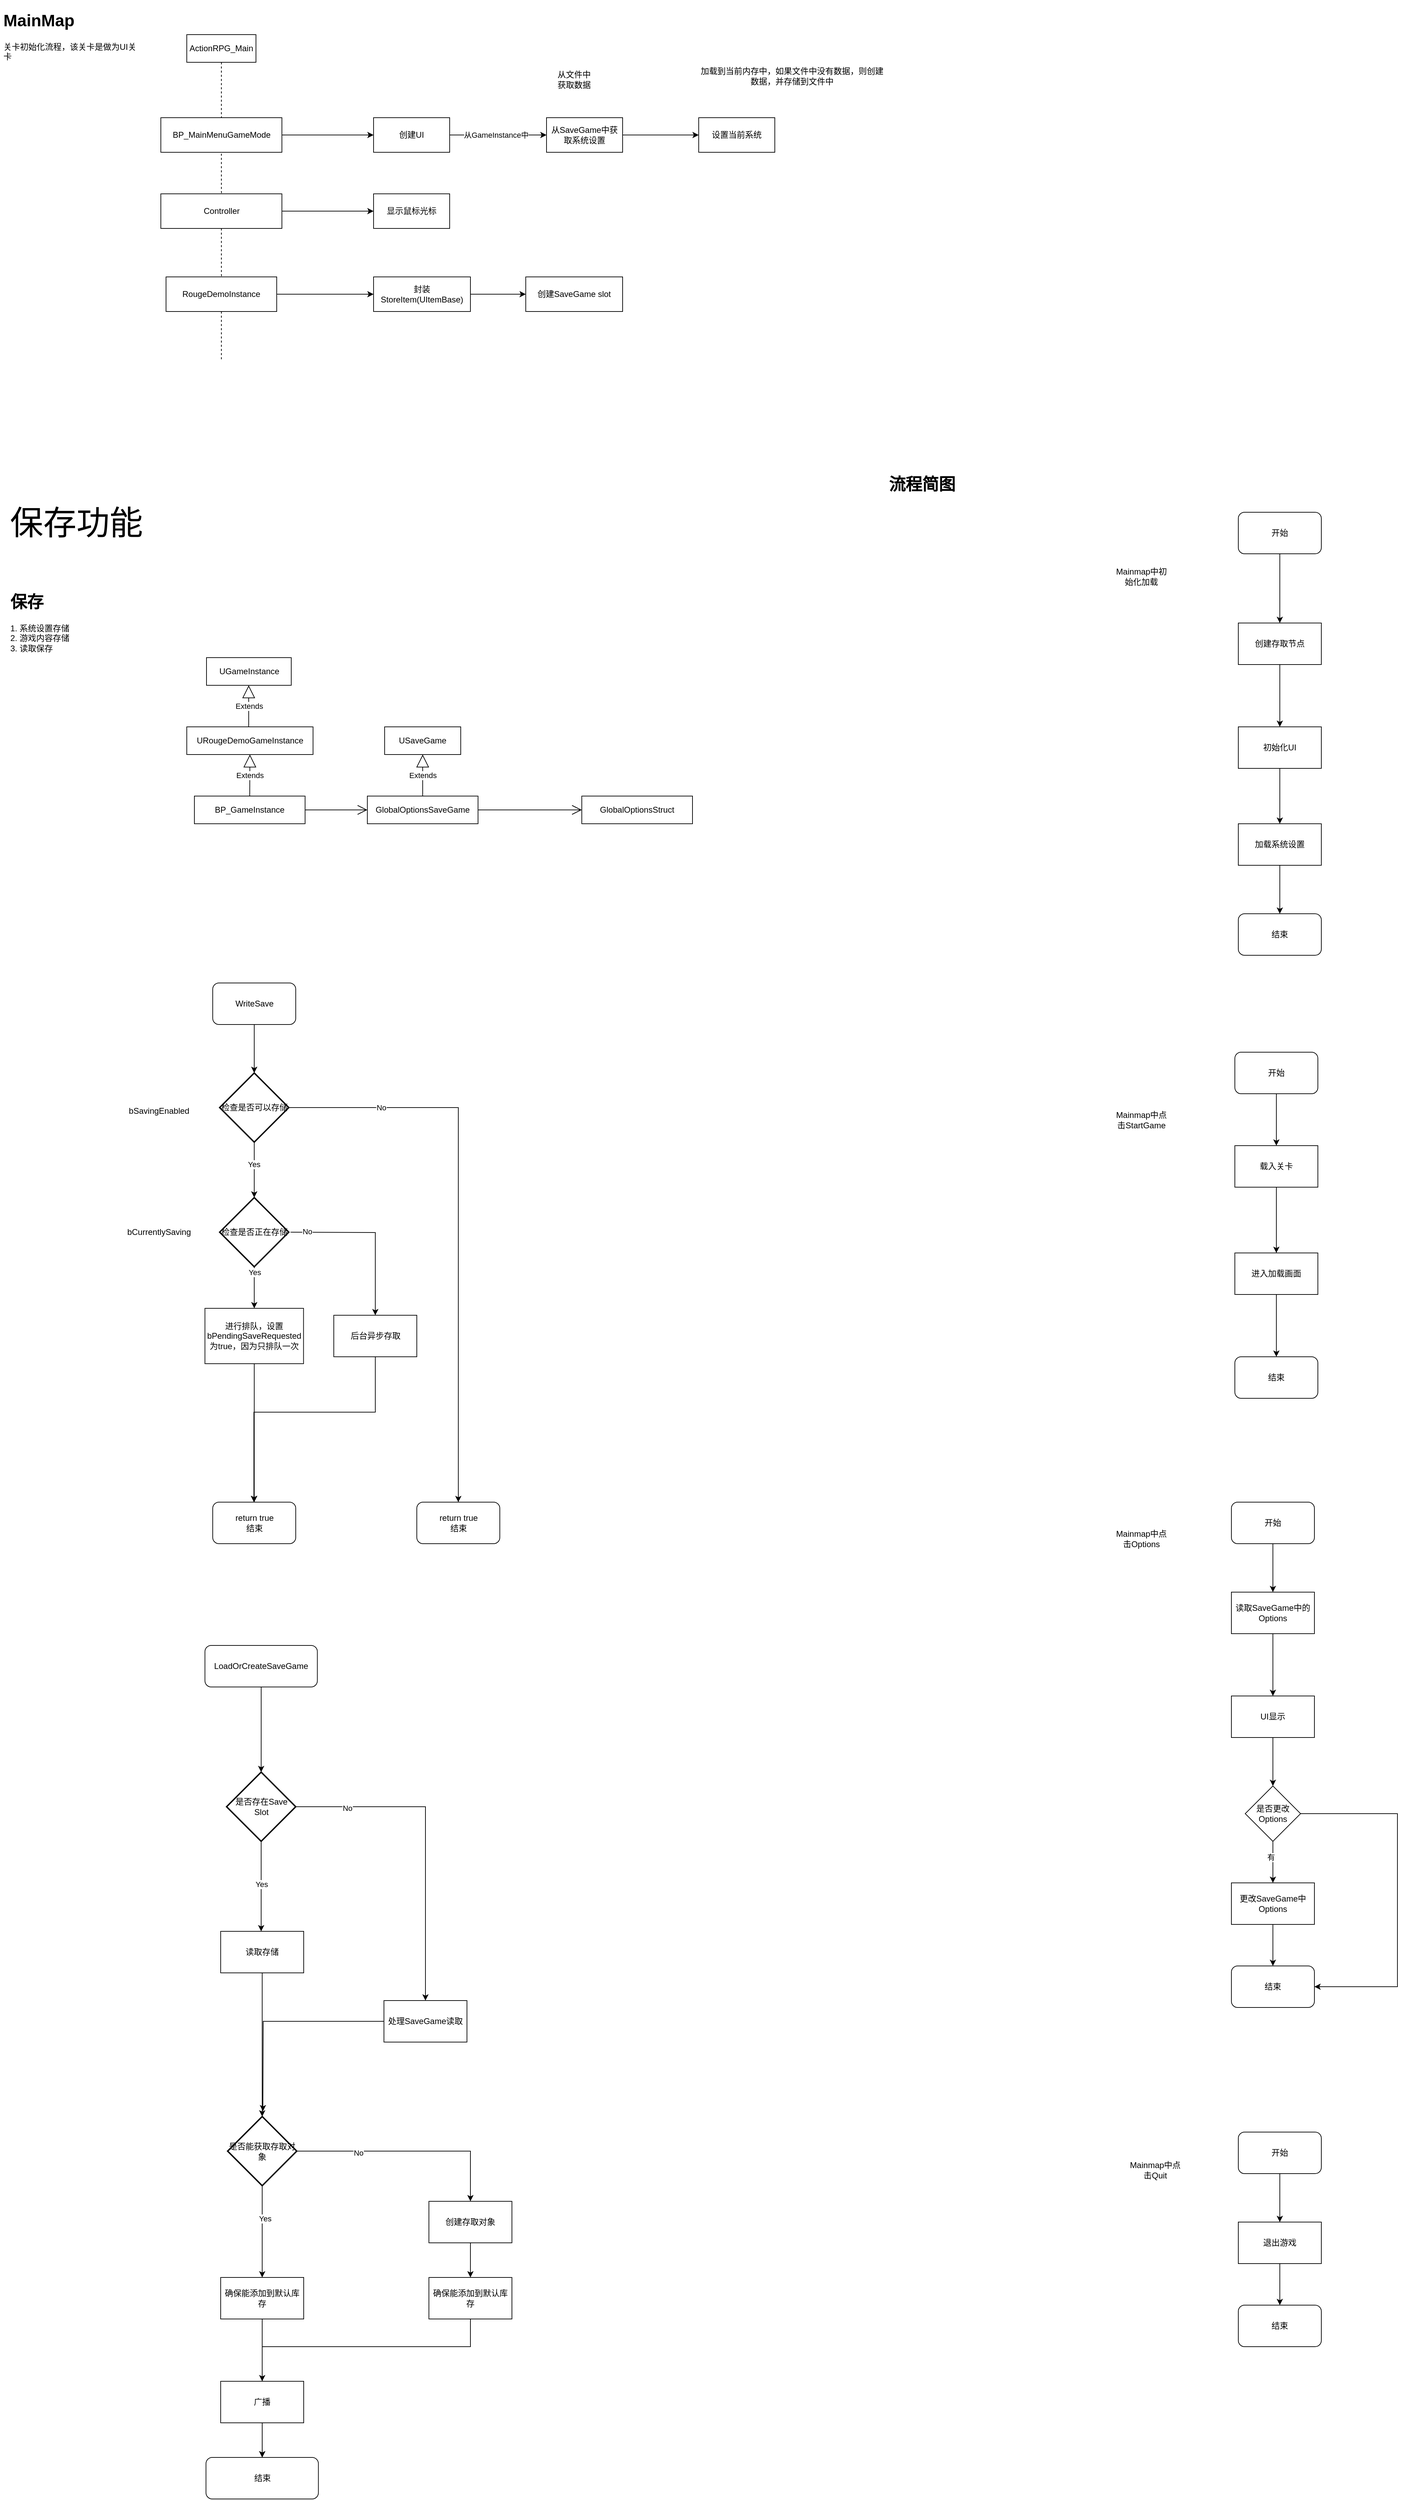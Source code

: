 <mxfile version="22.0.3" type="device">
  <diagram id="C5RBs43oDa-KdzZeNtuy" name="Page-1">
    <mxGraphModel dx="2084" dy="3311" grid="1" gridSize="10" guides="1" tooltips="1" connect="1" arrows="1" fold="1" page="1" pageScale="1" pageWidth="827" pageHeight="1169" math="0" shadow="0">
      <root>
        <mxCell id="WIyWlLk6GJQsqaUBKTNV-0" />
        <mxCell id="WIyWlLk6GJQsqaUBKTNV-1" parent="WIyWlLk6GJQsqaUBKTNV-0" />
        <mxCell id="2ZdoI27JGG5YFqBPgP_S-0" value="ActionRPG_Main" style="shape=umlLifeline;perimeter=lifelinePerimeter;whiteSpace=wrap;html=1;container=1;dropTarget=0;collapsible=0;recursiveResize=0;outlineConnect=0;portConstraint=eastwest;newEdgeStyle={&quot;curved&quot;:0,&quot;rounded&quot;:0};" parent="WIyWlLk6GJQsqaUBKTNV-1" vertex="1">
          <mxGeometry x="2290" y="-1030" width="100" height="470" as="geometry" />
        </mxCell>
        <mxCell id="2ZdoI27JGG5YFqBPgP_S-1" value="&lt;h1&gt;MainMap&lt;br&gt;&lt;/h1&gt;&lt;div&gt;关卡初始化流程，该关卡是做为UI关卡&lt;/div&gt;" style="text;html=1;strokeColor=none;fillColor=none;spacing=5;spacingTop=-20;whiteSpace=wrap;overflow=hidden;rounded=0;" parent="WIyWlLk6GJQsqaUBKTNV-1" vertex="1">
          <mxGeometry x="2020" y="-1070" width="210" height="120" as="geometry" />
        </mxCell>
        <mxCell id="2ZdoI27JGG5YFqBPgP_S-2" style="edgeStyle=orthogonalEdgeStyle;rounded=0;orthogonalLoop=1;jettySize=auto;html=1;" parent="WIyWlLk6GJQsqaUBKTNV-1" source="2ZdoI27JGG5YFqBPgP_S-3" target="2ZdoI27JGG5YFqBPgP_S-5" edge="1">
          <mxGeometry relative="1" as="geometry" />
        </mxCell>
        <mxCell id="2ZdoI27JGG5YFqBPgP_S-3" value="BP_MainMenuGameMode" style="html=1;whiteSpace=wrap;" parent="WIyWlLk6GJQsqaUBKTNV-1" vertex="1">
          <mxGeometry x="2252.5" y="-910" width="175" height="50" as="geometry" />
        </mxCell>
        <mxCell id="2ZdoI27JGG5YFqBPgP_S-4" style="edgeStyle=orthogonalEdgeStyle;rounded=0;orthogonalLoop=1;jettySize=auto;html=1;" parent="WIyWlLk6GJQsqaUBKTNV-1" source="2ZdoI27JGG5YFqBPgP_S-5" target="2ZdoI27JGG5YFqBPgP_S-7" edge="1">
          <mxGeometry relative="1" as="geometry" />
        </mxCell>
        <mxCell id="2ZdoI27JGG5YFqBPgP_S-20" value="从GameInstance中" style="edgeLabel;html=1;align=center;verticalAlign=middle;resizable=0;points=[];" parent="2ZdoI27JGG5YFqBPgP_S-4" vertex="1" connectable="0">
          <mxGeometry x="-0.051" relative="1" as="geometry">
            <mxPoint as="offset" />
          </mxGeometry>
        </mxCell>
        <mxCell id="2ZdoI27JGG5YFqBPgP_S-5" value="创建UI" style="html=1;whiteSpace=wrap;" parent="WIyWlLk6GJQsqaUBKTNV-1" vertex="1">
          <mxGeometry x="2560" y="-910" width="110" height="50" as="geometry" />
        </mxCell>
        <mxCell id="2ZdoI27JGG5YFqBPgP_S-6" value="" style="edgeStyle=orthogonalEdgeStyle;rounded=0;orthogonalLoop=1;jettySize=auto;html=1;" parent="WIyWlLk6GJQsqaUBKTNV-1" source="2ZdoI27JGG5YFqBPgP_S-7" target="2ZdoI27JGG5YFqBPgP_S-8" edge="1">
          <mxGeometry relative="1" as="geometry" />
        </mxCell>
        <mxCell id="2ZdoI27JGG5YFqBPgP_S-7" value="从SaveGame中获取系统设置" style="html=1;whiteSpace=wrap;" parent="WIyWlLk6GJQsqaUBKTNV-1" vertex="1">
          <mxGeometry x="2810" y="-910" width="110" height="50" as="geometry" />
        </mxCell>
        <mxCell id="2ZdoI27JGG5YFqBPgP_S-8" value="设置当前系统" style="html=1;whiteSpace=wrap;" parent="WIyWlLk6GJQsqaUBKTNV-1" vertex="1">
          <mxGeometry x="3030" y="-910" width="110" height="50" as="geometry" />
        </mxCell>
        <mxCell id="2ZdoI27JGG5YFqBPgP_S-9" value="" style="edgeStyle=orthogonalEdgeStyle;rounded=0;orthogonalLoop=1;jettySize=auto;html=1;entryX=0;entryY=0.5;entryDx=0;entryDy=0;" parent="WIyWlLk6GJQsqaUBKTNV-1" source="2ZdoI27JGG5YFqBPgP_S-10" target="2ZdoI27JGG5YFqBPgP_S-13" edge="1">
          <mxGeometry relative="1" as="geometry">
            <mxPoint x="2560" y="-775" as="targetPoint" />
          </mxGeometry>
        </mxCell>
        <mxCell id="2ZdoI27JGG5YFqBPgP_S-10" value="Controller" style="html=1;whiteSpace=wrap;" parent="WIyWlLk6GJQsqaUBKTNV-1" vertex="1">
          <mxGeometry x="2252.5" y="-800" width="175" height="50" as="geometry" />
        </mxCell>
        <mxCell id="2ZdoI27JGG5YFqBPgP_S-13" value="显示鼠标光标" style="html=1;whiteSpace=wrap;" parent="WIyWlLk6GJQsqaUBKTNV-1" vertex="1">
          <mxGeometry x="2560" y="-800" width="110" height="50" as="geometry" />
        </mxCell>
        <mxCell id="2ZdoI27JGG5YFqBPgP_S-17" value="" style="edgeStyle=orthogonalEdgeStyle;rounded=0;orthogonalLoop=1;jettySize=auto;html=1;entryX=0;entryY=0.5;entryDx=0;entryDy=0;" parent="WIyWlLk6GJQsqaUBKTNV-1" source="2ZdoI27JGG5YFqBPgP_S-14" target="2ZdoI27JGG5YFqBPgP_S-15" edge="1">
          <mxGeometry relative="1" as="geometry">
            <mxPoint x="2580" y="-600" as="targetPoint" />
          </mxGeometry>
        </mxCell>
        <mxCell id="2ZdoI27JGG5YFqBPgP_S-14" value="RougeDemoInstance" style="html=1;whiteSpace=wrap;" parent="WIyWlLk6GJQsqaUBKTNV-1" vertex="1">
          <mxGeometry x="2260" y="-680" width="160" height="50" as="geometry" />
        </mxCell>
        <mxCell id="2ZdoI27JGG5YFqBPgP_S-19" value="" style="edgeStyle=orthogonalEdgeStyle;rounded=0;orthogonalLoop=1;jettySize=auto;html=1;" parent="WIyWlLk6GJQsqaUBKTNV-1" source="2ZdoI27JGG5YFqBPgP_S-15" target="2ZdoI27JGG5YFqBPgP_S-18" edge="1">
          <mxGeometry relative="1" as="geometry" />
        </mxCell>
        <mxCell id="2ZdoI27JGG5YFqBPgP_S-15" value="封装StoreItem(UItemBase)" style="html=1;whiteSpace=wrap;" parent="WIyWlLk6GJQsqaUBKTNV-1" vertex="1">
          <mxGeometry x="2560" y="-680" width="140" height="50" as="geometry" />
        </mxCell>
        <mxCell id="2ZdoI27JGG5YFqBPgP_S-18" value="创建SaveGame slot" style="html=1;whiteSpace=wrap;" parent="WIyWlLk6GJQsqaUBKTNV-1" vertex="1">
          <mxGeometry x="2780" y="-680" width="140" height="50" as="geometry" />
        </mxCell>
        <mxCell id="2ZdoI27JGG5YFqBPgP_S-21" value="保存功能" style="text;html=1;align=center;verticalAlign=middle;resizable=0;points=[];autosize=1;strokeColor=none;fillColor=none;fontSize=48;" parent="WIyWlLk6GJQsqaUBKTNV-1" vertex="1">
          <mxGeometry x="2020" y="-360" width="220" height="70" as="geometry" />
        </mxCell>
        <mxCell id="2ZdoI27JGG5YFqBPgP_S-22" value="&lt;h1&gt;保存&lt;/h1&gt;&lt;div&gt;1. 系统设置存储&lt;/div&gt;&lt;div&gt;2. 游戏内容存储&lt;/div&gt;&lt;div&gt;3. 读取保存&lt;/div&gt;" style="text;html=1;strokeColor=none;fillColor=none;spacing=5;spacingTop=-20;whiteSpace=wrap;overflow=hidden;rounded=0;" parent="WIyWlLk6GJQsqaUBKTNV-1" vertex="1">
          <mxGeometry x="2030" y="-230" width="380" height="120" as="geometry" />
        </mxCell>
        <mxCell id="2ZdoI27JGG5YFqBPgP_S-23" value="USaveGame" style="html=1;whiteSpace=wrap;" parent="WIyWlLk6GJQsqaUBKTNV-1" vertex="1">
          <mxGeometry x="2576" y="-30" width="110" height="40" as="geometry" />
        </mxCell>
        <mxCell id="2ZdoI27JGG5YFqBPgP_S-24" value="GlobalOptionsSaveGame" style="html=1;whiteSpace=wrap;" parent="WIyWlLk6GJQsqaUBKTNV-1" vertex="1">
          <mxGeometry x="2551" y="70" width="160" height="40" as="geometry" />
        </mxCell>
        <mxCell id="2ZdoI27JGG5YFqBPgP_S-25" value="Extends" style="endArrow=block;endSize=16;endFill=0;html=1;rounded=0;exitX=0.5;exitY=0;exitDx=0;exitDy=0;entryX=0.5;entryY=1;entryDx=0;entryDy=0;" parent="WIyWlLk6GJQsqaUBKTNV-1" source="2ZdoI27JGG5YFqBPgP_S-24" target="2ZdoI27JGG5YFqBPgP_S-23" edge="1">
          <mxGeometry width="160" relative="1" as="geometry">
            <mxPoint x="2676" y="120" as="sourcePoint" />
            <mxPoint x="2836" y="120" as="targetPoint" />
          </mxGeometry>
        </mxCell>
        <mxCell id="2ZdoI27JGG5YFqBPgP_S-26" value="" style="endArrow=open;endFill=1;endSize=12;html=1;rounded=0;exitX=1;exitY=0.5;exitDx=0;exitDy=0;" parent="WIyWlLk6GJQsqaUBKTNV-1" source="2ZdoI27JGG5YFqBPgP_S-24" edge="1">
          <mxGeometry width="160" relative="1" as="geometry">
            <mxPoint x="2751" y="90" as="sourcePoint" />
            <mxPoint x="2861" y="90" as="targetPoint" />
          </mxGeometry>
        </mxCell>
        <mxCell id="2ZdoI27JGG5YFqBPgP_S-27" value="GlobalOptionsStruct" style="html=1;whiteSpace=wrap;" parent="WIyWlLk6GJQsqaUBKTNV-1" vertex="1">
          <mxGeometry x="2861" y="70" width="160" height="40" as="geometry" />
        </mxCell>
        <mxCell id="2ZdoI27JGG5YFqBPgP_S-28" value="BP_GameInstance" style="html=1;whiteSpace=wrap;" parent="WIyWlLk6GJQsqaUBKTNV-1" vertex="1">
          <mxGeometry x="2301" y="70" width="160" height="40" as="geometry" />
        </mxCell>
        <mxCell id="2ZdoI27JGG5YFqBPgP_S-29" value="URougeDemoGameInstance" style="html=1;whiteSpace=wrap;" parent="WIyWlLk6GJQsqaUBKTNV-1" vertex="1">
          <mxGeometry x="2290" y="-30" width="182.5" height="40" as="geometry" />
        </mxCell>
        <mxCell id="2ZdoI27JGG5YFqBPgP_S-30" value="Extends" style="endArrow=block;endSize=16;endFill=0;html=1;rounded=0;exitX=0.5;exitY=0;exitDx=0;exitDy=0;entryX=0.5;entryY=1;entryDx=0;entryDy=0;" parent="WIyWlLk6GJQsqaUBKTNV-1" source="2ZdoI27JGG5YFqBPgP_S-28" target="2ZdoI27JGG5YFqBPgP_S-29" edge="1">
          <mxGeometry width="160" relative="1" as="geometry">
            <mxPoint x="2380.71" y="60" as="sourcePoint" />
            <mxPoint x="2380.71" as="targetPoint" />
          </mxGeometry>
        </mxCell>
        <mxCell id="2ZdoI27JGG5YFqBPgP_S-31" value="" style="endArrow=open;endFill=1;endSize=12;html=1;rounded=0;exitX=1;exitY=0.5;exitDx=0;exitDy=0;entryX=0;entryY=0.5;entryDx=0;entryDy=0;" parent="WIyWlLk6GJQsqaUBKTNV-1" source="2ZdoI27JGG5YFqBPgP_S-28" target="2ZdoI27JGG5YFqBPgP_S-24" edge="1">
          <mxGeometry width="160" relative="1" as="geometry">
            <mxPoint x="2441" y="160" as="sourcePoint" />
            <mxPoint x="2601" y="160" as="targetPoint" />
          </mxGeometry>
        </mxCell>
        <mxCell id="2ZdoI27JGG5YFqBPgP_S-32" value="UGameInstance" style="html=1;whiteSpace=wrap;" parent="WIyWlLk6GJQsqaUBKTNV-1" vertex="1">
          <mxGeometry x="2318.5" y="-130" width="122.5" height="40" as="geometry" />
        </mxCell>
        <mxCell id="2ZdoI27JGG5YFqBPgP_S-33" value="Extends" style="endArrow=block;endSize=16;endFill=0;html=1;rounded=0;exitX=0.5;exitY=0;exitDx=0;exitDy=0;entryX=0.5;entryY=1;entryDx=0;entryDy=0;" parent="WIyWlLk6GJQsqaUBKTNV-1" edge="1">
          <mxGeometry width="160" relative="1" as="geometry">
            <mxPoint x="2379.51" y="-30" as="sourcePoint" />
            <mxPoint x="2379.51" y="-90" as="targetPoint" />
          </mxGeometry>
        </mxCell>
        <mxCell id="2ZdoI27JGG5YFqBPgP_S-34" value="WriteSave" style="rounded=1;whiteSpace=wrap;html=1;" parent="WIyWlLk6GJQsqaUBKTNV-1" vertex="1">
          <mxGeometry x="2327.5" y="340" width="120" height="60" as="geometry" />
        </mxCell>
        <mxCell id="2ZdoI27JGG5YFqBPgP_S-35" style="edgeStyle=orthogonalEdgeStyle;rounded=0;orthogonalLoop=1;jettySize=auto;html=1;" parent="WIyWlLk6GJQsqaUBKTNV-1" source="2ZdoI27JGG5YFqBPgP_S-39" edge="1">
          <mxGeometry relative="1" as="geometry">
            <mxPoint x="2387.5" y="650" as="targetPoint" />
          </mxGeometry>
        </mxCell>
        <mxCell id="2ZdoI27JGG5YFqBPgP_S-36" value="Yes" style="edgeLabel;html=1;align=center;verticalAlign=middle;resizable=0;points=[];" parent="2ZdoI27JGG5YFqBPgP_S-35" vertex="1" connectable="0">
          <mxGeometry x="-0.222" y="-1" relative="1" as="geometry">
            <mxPoint as="offset" />
          </mxGeometry>
        </mxCell>
        <mxCell id="2ZdoI27JGG5YFqBPgP_S-37" style="edgeStyle=orthogonalEdgeStyle;rounded=0;orthogonalLoop=1;jettySize=auto;html=1;entryX=0.5;entryY=0;entryDx=0;entryDy=0;" parent="WIyWlLk6GJQsqaUBKTNV-1" source="2ZdoI27JGG5YFqBPgP_S-39" target="2ZdoI27JGG5YFqBPgP_S-46" edge="1">
          <mxGeometry relative="1" as="geometry">
            <mxPoint x="2690" y="956.512" as="targetPoint" />
          </mxGeometry>
        </mxCell>
        <mxCell id="2ZdoI27JGG5YFqBPgP_S-38" value="No" style="edgeLabel;html=1;align=center;verticalAlign=middle;resizable=0;points=[];" parent="2ZdoI27JGG5YFqBPgP_S-37" vertex="1" connectable="0">
          <mxGeometry x="-0.673" relative="1" as="geometry">
            <mxPoint as="offset" />
          </mxGeometry>
        </mxCell>
        <mxCell id="2ZdoI27JGG5YFqBPgP_S-39" value="检查是否可以存储" style="strokeWidth=2;html=1;shape=mxgraph.flowchart.decision;whiteSpace=wrap;" parent="WIyWlLk6GJQsqaUBKTNV-1" vertex="1">
          <mxGeometry x="2337.5" y="470" width="100" height="100" as="geometry" />
        </mxCell>
        <mxCell id="2ZdoI27JGG5YFqBPgP_S-40" value="bSavingEnabled" style="text;html=1;strokeColor=none;fillColor=none;align=center;verticalAlign=middle;whiteSpace=wrap;rounded=0;" parent="WIyWlLk6GJQsqaUBKTNV-1" vertex="1">
          <mxGeometry x="2200" y="510" width="100" height="30" as="geometry" />
        </mxCell>
        <mxCell id="2ZdoI27JGG5YFqBPgP_S-41" style="edgeStyle=orthogonalEdgeStyle;rounded=0;orthogonalLoop=1;jettySize=auto;html=1;entryX=0.5;entryY=0;entryDx=0;entryDy=0;entryPerimeter=0;" parent="WIyWlLk6GJQsqaUBKTNV-1" source="2ZdoI27JGG5YFqBPgP_S-34" target="2ZdoI27JGG5YFqBPgP_S-39" edge="1">
          <mxGeometry relative="1" as="geometry" />
        </mxCell>
        <mxCell id="2ZdoI27JGG5YFqBPgP_S-42" style="edgeStyle=orthogonalEdgeStyle;rounded=0;orthogonalLoop=1;jettySize=auto;html=1;exitX=0.5;exitY=1;exitDx=0;exitDy=0;" parent="WIyWlLk6GJQsqaUBKTNV-1" source="2ZdoI27JGG5YFqBPgP_S-53" target="2ZdoI27JGG5YFqBPgP_S-44" edge="1">
          <mxGeometry relative="1" as="geometry" />
        </mxCell>
        <mxCell id="2ZdoI27JGG5YFqBPgP_S-43" value="检查是否正在存储" style="strokeWidth=2;html=1;shape=mxgraph.flowchart.decision;whiteSpace=wrap;" parent="WIyWlLk6GJQsqaUBKTNV-1" vertex="1">
          <mxGeometry x="2337.5" y="650" width="100" height="100" as="geometry" />
        </mxCell>
        <mxCell id="2ZdoI27JGG5YFqBPgP_S-44" value="return true&lt;br&gt;结束" style="rounded=1;whiteSpace=wrap;html=1;" parent="WIyWlLk6GJQsqaUBKTNV-1" vertex="1">
          <mxGeometry x="2327.5" y="1090" width="120" height="60" as="geometry" />
        </mxCell>
        <mxCell id="2ZdoI27JGG5YFqBPgP_S-45" value="bCurrentlySaving" style="text;html=1;strokeColor=none;fillColor=none;align=center;verticalAlign=middle;whiteSpace=wrap;rounded=0;" parent="WIyWlLk6GJQsqaUBKTNV-1" vertex="1">
          <mxGeometry x="2200" y="685" width="100" height="30" as="geometry" />
        </mxCell>
        <mxCell id="2ZdoI27JGG5YFqBPgP_S-46" value="return true&lt;br&gt;结束" style="rounded=1;whiteSpace=wrap;html=1;" parent="WIyWlLk6GJQsqaUBKTNV-1" vertex="1">
          <mxGeometry x="2622.5" y="1090" width="120" height="60" as="geometry" />
        </mxCell>
        <mxCell id="2ZdoI27JGG5YFqBPgP_S-47" value="" style="edgeStyle=orthogonalEdgeStyle;rounded=0;orthogonalLoop=1;jettySize=auto;html=1;" parent="WIyWlLk6GJQsqaUBKTNV-1" target="2ZdoI27JGG5YFqBPgP_S-50" edge="1">
          <mxGeometry relative="1" as="geometry">
            <mxPoint x="2440" y="700" as="sourcePoint" />
            <mxPoint x="2380.5" y="1015" as="targetPoint" />
          </mxGeometry>
        </mxCell>
        <mxCell id="2ZdoI27JGG5YFqBPgP_S-48" value="No" style="edgeLabel;html=1;align=center;verticalAlign=middle;resizable=0;points=[];" parent="2ZdoI27JGG5YFqBPgP_S-47" vertex="1" connectable="0">
          <mxGeometry x="-0.803" y="1" relative="1" as="geometry">
            <mxPoint as="offset" />
          </mxGeometry>
        </mxCell>
        <mxCell id="2ZdoI27JGG5YFqBPgP_S-49" style="edgeStyle=orthogonalEdgeStyle;rounded=0;orthogonalLoop=1;jettySize=auto;html=1;" parent="WIyWlLk6GJQsqaUBKTNV-1" source="2ZdoI27JGG5YFqBPgP_S-50" target="2ZdoI27JGG5YFqBPgP_S-44" edge="1">
          <mxGeometry relative="1" as="geometry">
            <Array as="points">
              <mxPoint x="2563" y="960" />
              <mxPoint x="2387" y="960" />
            </Array>
          </mxGeometry>
        </mxCell>
        <mxCell id="2ZdoI27JGG5YFqBPgP_S-50" value="后台异步存取" style="rounded=0;whiteSpace=wrap;html=1;" parent="WIyWlLk6GJQsqaUBKTNV-1" vertex="1">
          <mxGeometry x="2502.5" y="820" width="120" height="60" as="geometry" />
        </mxCell>
        <mxCell id="2ZdoI27JGG5YFqBPgP_S-51" value="" style="edgeStyle=orthogonalEdgeStyle;rounded=0;orthogonalLoop=1;jettySize=auto;html=1;" parent="WIyWlLk6GJQsqaUBKTNV-1" source="2ZdoI27JGG5YFqBPgP_S-43" target="2ZdoI27JGG5YFqBPgP_S-53" edge="1">
          <mxGeometry relative="1" as="geometry">
            <mxPoint x="2388" y="750" as="sourcePoint" />
            <mxPoint x="2388" y="870" as="targetPoint" />
          </mxGeometry>
        </mxCell>
        <mxCell id="2ZdoI27JGG5YFqBPgP_S-52" value="Yes" style="edgeLabel;html=1;align=center;verticalAlign=middle;resizable=0;points=[];" parent="2ZdoI27JGG5YFqBPgP_S-51" vertex="1" connectable="0">
          <mxGeometry x="-0.755" relative="1" as="geometry">
            <mxPoint as="offset" />
          </mxGeometry>
        </mxCell>
        <mxCell id="2ZdoI27JGG5YFqBPgP_S-53" value="进行排队，设置bPendingSaveRequested为true，因为只排队一次" style="rounded=0;whiteSpace=wrap;html=1;" parent="WIyWlLk6GJQsqaUBKTNV-1" vertex="1">
          <mxGeometry x="2316.25" y="810" width="142.5" height="80" as="geometry" />
        </mxCell>
        <mxCell id="2ZdoI27JGG5YFqBPgP_S-54" style="edgeStyle=orthogonalEdgeStyle;rounded=0;orthogonalLoop=1;jettySize=auto;html=1;" parent="WIyWlLk6GJQsqaUBKTNV-1" source="2ZdoI27JGG5YFqBPgP_S-55" target="2ZdoI27JGG5YFqBPgP_S-60" edge="1">
          <mxGeometry relative="1" as="geometry" />
        </mxCell>
        <mxCell id="2ZdoI27JGG5YFqBPgP_S-55" value="LoadOrCreateSaveGame" style="rounded=1;whiteSpace=wrap;html=1;" parent="WIyWlLk6GJQsqaUBKTNV-1" vertex="1">
          <mxGeometry x="2316.25" y="1297" width="162.5" height="60" as="geometry" />
        </mxCell>
        <mxCell id="2ZdoI27JGG5YFqBPgP_S-56" style="edgeStyle=orthogonalEdgeStyle;rounded=0;orthogonalLoop=1;jettySize=auto;html=1;" parent="WIyWlLk6GJQsqaUBKTNV-1" source="2ZdoI27JGG5YFqBPgP_S-60" edge="1">
          <mxGeometry relative="1" as="geometry">
            <mxPoint x="2397.5" y="1710" as="targetPoint" />
          </mxGeometry>
        </mxCell>
        <mxCell id="2ZdoI27JGG5YFqBPgP_S-57" value="Yes" style="edgeLabel;html=1;align=center;verticalAlign=middle;resizable=0;points=[];" parent="2ZdoI27JGG5YFqBPgP_S-56" vertex="1" connectable="0">
          <mxGeometry x="-0.05" relative="1" as="geometry">
            <mxPoint as="offset" />
          </mxGeometry>
        </mxCell>
        <mxCell id="2ZdoI27JGG5YFqBPgP_S-58" style="edgeStyle=orthogonalEdgeStyle;rounded=0;orthogonalLoop=1;jettySize=auto;html=1;entryX=0.5;entryY=0;entryDx=0;entryDy=0;" parent="WIyWlLk6GJQsqaUBKTNV-1" source="2ZdoI27JGG5YFqBPgP_S-60" target="2ZdoI27JGG5YFqBPgP_S-63" edge="1">
          <mxGeometry relative="1" as="geometry">
            <mxPoint x="2640" y="1700" as="targetPoint" />
          </mxGeometry>
        </mxCell>
        <mxCell id="2ZdoI27JGG5YFqBPgP_S-59" value="No" style="edgeLabel;html=1;align=center;verticalAlign=middle;resizable=0;points=[];" parent="2ZdoI27JGG5YFqBPgP_S-58" vertex="1" connectable="0">
          <mxGeometry x="-0.684" y="-2" relative="1" as="geometry">
            <mxPoint as="offset" />
          </mxGeometry>
        </mxCell>
        <mxCell id="2ZdoI27JGG5YFqBPgP_S-60" value="是否存在Save Slot" style="strokeWidth=2;html=1;shape=mxgraph.flowchart.decision;whiteSpace=wrap;" parent="WIyWlLk6GJQsqaUBKTNV-1" vertex="1">
          <mxGeometry x="2347.5" y="1480" width="100" height="100" as="geometry" />
        </mxCell>
        <mxCell id="2ZdoI27JGG5YFqBPgP_S-61" value="读取存储" style="rounded=0;whiteSpace=wrap;html=1;" parent="WIyWlLk6GJQsqaUBKTNV-1" vertex="1">
          <mxGeometry x="2339" y="1710" width="120" height="60" as="geometry" />
        </mxCell>
        <mxCell id="2ZdoI27JGG5YFqBPgP_S-62" style="edgeStyle=orthogonalEdgeStyle;rounded=0;orthogonalLoop=1;jettySize=auto;html=1;" parent="WIyWlLk6GJQsqaUBKTNV-1" source="2ZdoI27JGG5YFqBPgP_S-63" edge="1">
          <mxGeometry relative="1" as="geometry">
            <mxPoint x="2400" y="1970" as="targetPoint" />
          </mxGeometry>
        </mxCell>
        <mxCell id="2ZdoI27JGG5YFqBPgP_S-63" value="处理SaveGame读取" style="rounded=0;whiteSpace=wrap;html=1;" parent="WIyWlLk6GJQsqaUBKTNV-1" vertex="1">
          <mxGeometry x="2575" y="1810" width="120" height="60" as="geometry" />
        </mxCell>
        <mxCell id="2ZdoI27JGG5YFqBPgP_S-64" style="edgeStyle=orthogonalEdgeStyle;rounded=0;orthogonalLoop=1;jettySize=auto;html=1;" parent="WIyWlLk6GJQsqaUBKTNV-1" source="2ZdoI27JGG5YFqBPgP_S-67" target="2ZdoI27JGG5YFqBPgP_S-70" edge="1">
          <mxGeometry relative="1" as="geometry" />
        </mxCell>
        <mxCell id="2ZdoI27JGG5YFqBPgP_S-65" value="Yes" style="edgeLabel;html=1;align=center;verticalAlign=middle;resizable=0;points=[];" parent="2ZdoI27JGG5YFqBPgP_S-64" vertex="1" connectable="0">
          <mxGeometry x="-0.28" y="4" relative="1" as="geometry">
            <mxPoint as="offset" />
          </mxGeometry>
        </mxCell>
        <mxCell id="2ZdoI27JGG5YFqBPgP_S-66" style="edgeStyle=orthogonalEdgeStyle;rounded=0;orthogonalLoop=1;jettySize=auto;html=1;entryX=0.5;entryY=0;entryDx=0;entryDy=0;" parent="WIyWlLk6GJQsqaUBKTNV-1" source="2ZdoI27JGG5YFqBPgP_S-75" target="2ZdoI27JGG5YFqBPgP_S-72" edge="1">
          <mxGeometry relative="1" as="geometry">
            <mxPoint x="2700" y="2170" as="targetPoint" />
          </mxGeometry>
        </mxCell>
        <mxCell id="2ZdoI27JGG5YFqBPgP_S-67" value="是否能获取存取对象" style="strokeWidth=2;html=1;shape=mxgraph.flowchart.decision;whiteSpace=wrap;" parent="WIyWlLk6GJQsqaUBKTNV-1" vertex="1">
          <mxGeometry x="2349" y="1977.5" width="100" height="100" as="geometry" />
        </mxCell>
        <mxCell id="2ZdoI27JGG5YFqBPgP_S-68" style="edgeStyle=orthogonalEdgeStyle;rounded=0;orthogonalLoop=1;jettySize=auto;html=1;entryX=0.5;entryY=0;entryDx=0;entryDy=0;entryPerimeter=0;" parent="WIyWlLk6GJQsqaUBKTNV-1" source="2ZdoI27JGG5YFqBPgP_S-61" target="2ZdoI27JGG5YFqBPgP_S-67" edge="1">
          <mxGeometry relative="1" as="geometry" />
        </mxCell>
        <mxCell id="2ZdoI27JGG5YFqBPgP_S-69" style="edgeStyle=orthogonalEdgeStyle;rounded=0;orthogonalLoop=1;jettySize=auto;html=1;" parent="WIyWlLk6GJQsqaUBKTNV-1" source="2ZdoI27JGG5YFqBPgP_S-70" target="2ZdoI27JGG5YFqBPgP_S-76" edge="1">
          <mxGeometry relative="1" as="geometry" />
        </mxCell>
        <mxCell id="2ZdoI27JGG5YFqBPgP_S-70" value="确保能添加到默认库存" style="rounded=0;whiteSpace=wrap;html=1;" parent="WIyWlLk6GJQsqaUBKTNV-1" vertex="1">
          <mxGeometry x="2339" y="2210" width="120" height="60" as="geometry" />
        </mxCell>
        <mxCell id="2ZdoI27JGG5YFqBPgP_S-71" style="edgeStyle=orthogonalEdgeStyle;rounded=0;orthogonalLoop=1;jettySize=auto;html=1;entryX=0.5;entryY=0;entryDx=0;entryDy=0;" parent="WIyWlLk6GJQsqaUBKTNV-1" source="2ZdoI27JGG5YFqBPgP_S-78" target="2ZdoI27JGG5YFqBPgP_S-76" edge="1">
          <mxGeometry relative="1" as="geometry">
            <Array as="points">
              <mxPoint x="2399" y="2310" />
            </Array>
          </mxGeometry>
        </mxCell>
        <mxCell id="2ZdoI27JGG5YFqBPgP_S-72" value="确保能添加到默认库存" style="rounded=0;whiteSpace=wrap;html=1;" parent="WIyWlLk6GJQsqaUBKTNV-1" vertex="1">
          <mxGeometry x="2640" y="2210" width="120" height="60" as="geometry" />
        </mxCell>
        <mxCell id="2ZdoI27JGG5YFqBPgP_S-73" value="" style="edgeStyle=orthogonalEdgeStyle;rounded=0;orthogonalLoop=1;jettySize=auto;html=1;entryX=0.5;entryY=0;entryDx=0;entryDy=0;" parent="WIyWlLk6GJQsqaUBKTNV-1" source="2ZdoI27JGG5YFqBPgP_S-67" target="2ZdoI27JGG5YFqBPgP_S-75" edge="1">
          <mxGeometry relative="1" as="geometry">
            <mxPoint x="2700" y="2210" as="targetPoint" />
            <mxPoint x="2449" y="2028" as="sourcePoint" />
          </mxGeometry>
        </mxCell>
        <mxCell id="2ZdoI27JGG5YFqBPgP_S-74" value="No" style="edgeLabel;html=1;align=center;verticalAlign=middle;resizable=0;points=[];" parent="2ZdoI27JGG5YFqBPgP_S-73" vertex="1" connectable="0">
          <mxGeometry x="-0.45" y="-2" relative="1" as="geometry">
            <mxPoint as="offset" />
          </mxGeometry>
        </mxCell>
        <mxCell id="2ZdoI27JGG5YFqBPgP_S-75" value="创建存取对象" style="rounded=0;whiteSpace=wrap;html=1;" parent="WIyWlLk6GJQsqaUBKTNV-1" vertex="1">
          <mxGeometry x="2640" y="2100" width="120" height="60" as="geometry" />
        </mxCell>
        <mxCell id="2ZdoI27JGG5YFqBPgP_S-76" value="结束" style="rounded=1;whiteSpace=wrap;html=1;" parent="WIyWlLk6GJQsqaUBKTNV-1" vertex="1">
          <mxGeometry x="2317.75" y="2470" width="162.5" height="60" as="geometry" />
        </mxCell>
        <mxCell id="2ZdoI27JGG5YFqBPgP_S-77" value="" style="edgeStyle=orthogonalEdgeStyle;rounded=0;orthogonalLoop=1;jettySize=auto;html=1;entryX=0.5;entryY=0;entryDx=0;entryDy=0;" parent="WIyWlLk6GJQsqaUBKTNV-1" source="2ZdoI27JGG5YFqBPgP_S-72" target="2ZdoI27JGG5YFqBPgP_S-78" edge="1">
          <mxGeometry relative="1" as="geometry">
            <mxPoint x="2700" y="2270" as="sourcePoint" />
            <mxPoint x="2399" y="2470" as="targetPoint" />
            <Array as="points">
              <mxPoint x="2700" y="2310" />
            </Array>
          </mxGeometry>
        </mxCell>
        <mxCell id="2ZdoI27JGG5YFqBPgP_S-78" value="广播" style="rounded=0;whiteSpace=wrap;html=1;" parent="WIyWlLk6GJQsqaUBKTNV-1" vertex="1">
          <mxGeometry x="2339" y="2360" width="120" height="60" as="geometry" />
        </mxCell>
        <mxCell id="z-7Z3sgDwcarm7FR9FHU-3" value="从文件中获取数据" style="text;html=1;strokeColor=none;fillColor=none;align=center;verticalAlign=middle;whiteSpace=wrap;rounded=0;" parent="WIyWlLk6GJQsqaUBKTNV-1" vertex="1">
          <mxGeometry x="2820" y="-980" width="60" height="30" as="geometry" />
        </mxCell>
        <mxCell id="z-7Z3sgDwcarm7FR9FHU-4" value="加载到当前内存中，如果文件中没有数据，则创建数据，并存储到文件中" style="text;html=1;strokeColor=none;fillColor=none;align=center;verticalAlign=middle;whiteSpace=wrap;rounded=0;" parent="WIyWlLk6GJQsqaUBKTNV-1" vertex="1">
          <mxGeometry x="3030" y="-1000" width="270" height="60" as="geometry" />
        </mxCell>
        <mxCell id="lYKfybisx1mBeHdonKSR-0" value="&lt;h1&gt;流程简图&lt;/h1&gt;" style="text;html=1;strokeColor=none;fillColor=none;spacing=5;spacingTop=-20;whiteSpace=wrap;overflow=hidden;rounded=0;" vertex="1" parent="WIyWlLk6GJQsqaUBKTNV-1">
          <mxGeometry x="3300" y="-400" width="190" height="120" as="geometry" />
        </mxCell>
        <mxCell id="lYKfybisx1mBeHdonKSR-3" value="" style="edgeStyle=orthogonalEdgeStyle;rounded=0;orthogonalLoop=1;jettySize=auto;html=1;" edge="1" parent="WIyWlLk6GJQsqaUBKTNV-1" source="lYKfybisx1mBeHdonKSR-6" target="lYKfybisx1mBeHdonKSR-2">
          <mxGeometry relative="1" as="geometry" />
        </mxCell>
        <mxCell id="lYKfybisx1mBeHdonKSR-1" value="开始" style="rounded=1;whiteSpace=wrap;html=1;" vertex="1" parent="WIyWlLk6GJQsqaUBKTNV-1">
          <mxGeometry x="3810" y="-340" width="120" height="60" as="geometry" />
        </mxCell>
        <mxCell id="lYKfybisx1mBeHdonKSR-5" value="" style="edgeStyle=orthogonalEdgeStyle;rounded=0;orthogonalLoop=1;jettySize=auto;html=1;" edge="1" parent="WIyWlLk6GJQsqaUBKTNV-1" source="lYKfybisx1mBeHdonKSR-2" target="lYKfybisx1mBeHdonKSR-4">
          <mxGeometry relative="1" as="geometry" />
        </mxCell>
        <mxCell id="lYKfybisx1mBeHdonKSR-2" value="初始化UI" style="rounded=0;whiteSpace=wrap;html=1;" vertex="1" parent="WIyWlLk6GJQsqaUBKTNV-1">
          <mxGeometry x="3810" y="-30" width="120" height="60" as="geometry" />
        </mxCell>
        <mxCell id="lYKfybisx1mBeHdonKSR-12" value="" style="edgeStyle=orthogonalEdgeStyle;rounded=0;orthogonalLoop=1;jettySize=auto;html=1;" edge="1" parent="WIyWlLk6GJQsqaUBKTNV-1" source="lYKfybisx1mBeHdonKSR-4" target="lYKfybisx1mBeHdonKSR-11">
          <mxGeometry relative="1" as="geometry" />
        </mxCell>
        <mxCell id="lYKfybisx1mBeHdonKSR-4" value="加载系统设置" style="rounded=0;whiteSpace=wrap;html=1;" vertex="1" parent="WIyWlLk6GJQsqaUBKTNV-1">
          <mxGeometry x="3810" y="110" width="120" height="60" as="geometry" />
        </mxCell>
        <mxCell id="lYKfybisx1mBeHdonKSR-8" value="" style="edgeStyle=orthogonalEdgeStyle;rounded=0;orthogonalLoop=1;jettySize=auto;html=1;" edge="1" parent="WIyWlLk6GJQsqaUBKTNV-1" source="lYKfybisx1mBeHdonKSR-1" target="lYKfybisx1mBeHdonKSR-6">
          <mxGeometry relative="1" as="geometry">
            <mxPoint x="3870" y="-270" as="sourcePoint" />
            <mxPoint x="3870" y="-30" as="targetPoint" />
          </mxGeometry>
        </mxCell>
        <mxCell id="lYKfybisx1mBeHdonKSR-6" value="创建存取节点" style="rounded=0;whiteSpace=wrap;html=1;" vertex="1" parent="WIyWlLk6GJQsqaUBKTNV-1">
          <mxGeometry x="3810" y="-180" width="120" height="60" as="geometry" />
        </mxCell>
        <mxCell id="lYKfybisx1mBeHdonKSR-11" value="结束" style="rounded=1;whiteSpace=wrap;html=1;" vertex="1" parent="WIyWlLk6GJQsqaUBKTNV-1">
          <mxGeometry x="3810" y="240" width="120" height="60" as="geometry" />
        </mxCell>
        <mxCell id="lYKfybisx1mBeHdonKSR-14" value="Mainmap中初始化加载" style="text;html=1;strokeColor=none;fillColor=none;align=center;verticalAlign=middle;whiteSpace=wrap;rounded=0;" vertex="1" parent="WIyWlLk6GJQsqaUBKTNV-1">
          <mxGeometry x="3630" y="-325" width="80" height="155" as="geometry" />
        </mxCell>
        <mxCell id="lYKfybisx1mBeHdonKSR-17" value="" style="edgeStyle=orthogonalEdgeStyle;rounded=0;orthogonalLoop=1;jettySize=auto;html=1;" edge="1" parent="WIyWlLk6GJQsqaUBKTNV-1" source="lYKfybisx1mBeHdonKSR-15" target="lYKfybisx1mBeHdonKSR-16">
          <mxGeometry relative="1" as="geometry" />
        </mxCell>
        <mxCell id="lYKfybisx1mBeHdonKSR-15" value="开始" style="rounded=1;whiteSpace=wrap;html=1;" vertex="1" parent="WIyWlLk6GJQsqaUBKTNV-1">
          <mxGeometry x="3805" y="440" width="120" height="60" as="geometry" />
        </mxCell>
        <mxCell id="lYKfybisx1mBeHdonKSR-19" value="" style="edgeStyle=orthogonalEdgeStyle;rounded=0;orthogonalLoop=1;jettySize=auto;html=1;" edge="1" parent="WIyWlLk6GJQsqaUBKTNV-1" source="lYKfybisx1mBeHdonKSR-16" target="lYKfybisx1mBeHdonKSR-18">
          <mxGeometry relative="1" as="geometry" />
        </mxCell>
        <mxCell id="lYKfybisx1mBeHdonKSR-16" value="载入关卡" style="rounded=0;whiteSpace=wrap;html=1;" vertex="1" parent="WIyWlLk6GJQsqaUBKTNV-1">
          <mxGeometry x="3805" y="575" width="120" height="60" as="geometry" />
        </mxCell>
        <mxCell id="lYKfybisx1mBeHdonKSR-21" style="edgeStyle=orthogonalEdgeStyle;rounded=0;orthogonalLoop=1;jettySize=auto;html=1;" edge="1" parent="WIyWlLk6GJQsqaUBKTNV-1" source="lYKfybisx1mBeHdonKSR-18" target="lYKfybisx1mBeHdonKSR-20">
          <mxGeometry relative="1" as="geometry" />
        </mxCell>
        <mxCell id="lYKfybisx1mBeHdonKSR-18" value="进入加载画面" style="rounded=0;whiteSpace=wrap;html=1;" vertex="1" parent="WIyWlLk6GJQsqaUBKTNV-1">
          <mxGeometry x="3805" y="730" width="120" height="60" as="geometry" />
        </mxCell>
        <mxCell id="lYKfybisx1mBeHdonKSR-20" value="结束" style="rounded=1;whiteSpace=wrap;html=1;" vertex="1" parent="WIyWlLk6GJQsqaUBKTNV-1">
          <mxGeometry x="3805" y="880" width="120" height="60" as="geometry" />
        </mxCell>
        <mxCell id="lYKfybisx1mBeHdonKSR-22" value="Mainmap中点击StartGame" style="text;html=1;strokeColor=none;fillColor=none;align=center;verticalAlign=middle;whiteSpace=wrap;rounded=0;" vertex="1" parent="WIyWlLk6GJQsqaUBKTNV-1">
          <mxGeometry x="3630" y="460" width="80" height="155" as="geometry" />
        </mxCell>
        <mxCell id="lYKfybisx1mBeHdonKSR-23" value="Mainmap中点击Options" style="text;html=1;strokeColor=none;fillColor=none;align=center;verticalAlign=middle;whiteSpace=wrap;rounded=0;" vertex="1" parent="WIyWlLk6GJQsqaUBKTNV-1">
          <mxGeometry x="3630" y="1065" width="80" height="155" as="geometry" />
        </mxCell>
        <mxCell id="lYKfybisx1mBeHdonKSR-26" value="" style="edgeStyle=orthogonalEdgeStyle;rounded=0;orthogonalLoop=1;jettySize=auto;html=1;" edge="1" parent="WIyWlLk6GJQsqaUBKTNV-1" source="lYKfybisx1mBeHdonKSR-24" target="lYKfybisx1mBeHdonKSR-25">
          <mxGeometry relative="1" as="geometry" />
        </mxCell>
        <mxCell id="lYKfybisx1mBeHdonKSR-24" value="开始" style="rounded=1;whiteSpace=wrap;html=1;" vertex="1" parent="WIyWlLk6GJQsqaUBKTNV-1">
          <mxGeometry x="3800" y="1090" width="120" height="60" as="geometry" />
        </mxCell>
        <mxCell id="lYKfybisx1mBeHdonKSR-27" style="edgeStyle=orthogonalEdgeStyle;rounded=0;orthogonalLoop=1;jettySize=auto;html=1;entryX=0.5;entryY=0;entryDx=0;entryDy=0;" edge="1" parent="WIyWlLk6GJQsqaUBKTNV-1" source="lYKfybisx1mBeHdonKSR-25" target="lYKfybisx1mBeHdonKSR-28">
          <mxGeometry relative="1" as="geometry">
            <mxPoint x="3860.0" y="1380" as="targetPoint" />
          </mxGeometry>
        </mxCell>
        <mxCell id="lYKfybisx1mBeHdonKSR-25" value="读取SaveGame中的Options" style="rounded=0;whiteSpace=wrap;html=1;" vertex="1" parent="WIyWlLk6GJQsqaUBKTNV-1">
          <mxGeometry x="3800" y="1220" width="120" height="60" as="geometry" />
        </mxCell>
        <mxCell id="lYKfybisx1mBeHdonKSR-30" style="edgeStyle=orthogonalEdgeStyle;rounded=0;orthogonalLoop=1;jettySize=auto;html=1;entryX=0.5;entryY=0;entryDx=0;entryDy=0;" edge="1" parent="WIyWlLk6GJQsqaUBKTNV-1" source="lYKfybisx1mBeHdonKSR-28">
          <mxGeometry relative="1" as="geometry">
            <mxPoint x="3860.0" y="1500" as="targetPoint" />
          </mxGeometry>
        </mxCell>
        <mxCell id="lYKfybisx1mBeHdonKSR-28" value="UI显示" style="rounded=0;whiteSpace=wrap;html=1;" vertex="1" parent="WIyWlLk6GJQsqaUBKTNV-1">
          <mxGeometry x="3800" y="1370" width="120" height="60" as="geometry" />
        </mxCell>
        <mxCell id="lYKfybisx1mBeHdonKSR-33" style="edgeStyle=orthogonalEdgeStyle;rounded=0;orthogonalLoop=1;jettySize=auto;html=1;entryX=0.5;entryY=0;entryDx=0;entryDy=0;" edge="1" parent="WIyWlLk6GJQsqaUBKTNV-1" source="lYKfybisx1mBeHdonKSR-31" target="lYKfybisx1mBeHdonKSR-34">
          <mxGeometry relative="1" as="geometry">
            <mxPoint x="3860.0" y="1650" as="targetPoint" />
          </mxGeometry>
        </mxCell>
        <mxCell id="lYKfybisx1mBeHdonKSR-37" value="有" style="edgeLabel;html=1;align=center;verticalAlign=middle;resizable=0;points=[];" vertex="1" connectable="0" parent="lYKfybisx1mBeHdonKSR-33">
          <mxGeometry x="-0.229" y="-3" relative="1" as="geometry">
            <mxPoint as="offset" />
          </mxGeometry>
        </mxCell>
        <mxCell id="lYKfybisx1mBeHdonKSR-35" style="edgeStyle=orthogonalEdgeStyle;rounded=0;orthogonalLoop=1;jettySize=auto;html=1;entryX=1;entryY=0.5;entryDx=0;entryDy=0;" edge="1" parent="WIyWlLk6GJQsqaUBKTNV-1" source="lYKfybisx1mBeHdonKSR-31" target="lYKfybisx1mBeHdonKSR-38">
          <mxGeometry relative="1" as="geometry">
            <mxPoint x="4070.0" y="1640" as="targetPoint" />
            <Array as="points">
              <mxPoint x="4040" y="1540" />
              <mxPoint x="4040" y="1790" />
            </Array>
          </mxGeometry>
        </mxCell>
        <mxCell id="lYKfybisx1mBeHdonKSR-31" value="是否更改Options" style="rhombus;whiteSpace=wrap;html=1;" vertex="1" parent="WIyWlLk6GJQsqaUBKTNV-1">
          <mxGeometry x="3820" y="1500" width="80" height="80" as="geometry" />
        </mxCell>
        <mxCell id="lYKfybisx1mBeHdonKSR-39" value="" style="edgeStyle=orthogonalEdgeStyle;rounded=0;orthogonalLoop=1;jettySize=auto;html=1;" edge="1" parent="WIyWlLk6GJQsqaUBKTNV-1" source="lYKfybisx1mBeHdonKSR-34" target="lYKfybisx1mBeHdonKSR-38">
          <mxGeometry relative="1" as="geometry" />
        </mxCell>
        <mxCell id="lYKfybisx1mBeHdonKSR-34" value="更改SaveGame中Options" style="rounded=0;whiteSpace=wrap;html=1;" vertex="1" parent="WIyWlLk6GJQsqaUBKTNV-1">
          <mxGeometry x="3800" y="1640" width="120" height="60" as="geometry" />
        </mxCell>
        <mxCell id="lYKfybisx1mBeHdonKSR-38" value="结束" style="rounded=1;whiteSpace=wrap;html=1;" vertex="1" parent="WIyWlLk6GJQsqaUBKTNV-1">
          <mxGeometry x="3800" y="1760" width="120" height="60" as="geometry" />
        </mxCell>
        <mxCell id="lYKfybisx1mBeHdonKSR-41" value="Mainmap中点击Quit" style="text;html=1;strokeColor=none;fillColor=none;align=center;verticalAlign=middle;whiteSpace=wrap;rounded=0;" vertex="1" parent="WIyWlLk6GJQsqaUBKTNV-1">
          <mxGeometry x="3650" y="1977.5" width="80" height="155" as="geometry" />
        </mxCell>
        <mxCell id="lYKfybisx1mBeHdonKSR-45" value="" style="edgeStyle=orthogonalEdgeStyle;rounded=0;orthogonalLoop=1;jettySize=auto;html=1;" edge="1" parent="WIyWlLk6GJQsqaUBKTNV-1" source="lYKfybisx1mBeHdonKSR-42" target="lYKfybisx1mBeHdonKSR-44">
          <mxGeometry relative="1" as="geometry" />
        </mxCell>
        <mxCell id="lYKfybisx1mBeHdonKSR-42" value="开始" style="rounded=1;whiteSpace=wrap;html=1;" vertex="1" parent="WIyWlLk6GJQsqaUBKTNV-1">
          <mxGeometry x="3810" y="2000" width="120" height="60" as="geometry" />
        </mxCell>
        <mxCell id="lYKfybisx1mBeHdonKSR-43" value="结束" style="rounded=1;whiteSpace=wrap;html=1;" vertex="1" parent="WIyWlLk6GJQsqaUBKTNV-1">
          <mxGeometry x="3810" y="2250" width="120" height="60" as="geometry" />
        </mxCell>
        <mxCell id="lYKfybisx1mBeHdonKSR-46" value="" style="edgeStyle=orthogonalEdgeStyle;rounded=0;orthogonalLoop=1;jettySize=auto;html=1;" edge="1" parent="WIyWlLk6GJQsqaUBKTNV-1" source="lYKfybisx1mBeHdonKSR-44" target="lYKfybisx1mBeHdonKSR-43">
          <mxGeometry relative="1" as="geometry" />
        </mxCell>
        <mxCell id="lYKfybisx1mBeHdonKSR-44" value="退出游戏" style="rounded=0;whiteSpace=wrap;html=1;" vertex="1" parent="WIyWlLk6GJQsqaUBKTNV-1">
          <mxGeometry x="3810" y="2130" width="120" height="60" as="geometry" />
        </mxCell>
      </root>
    </mxGraphModel>
  </diagram>
</mxfile>
